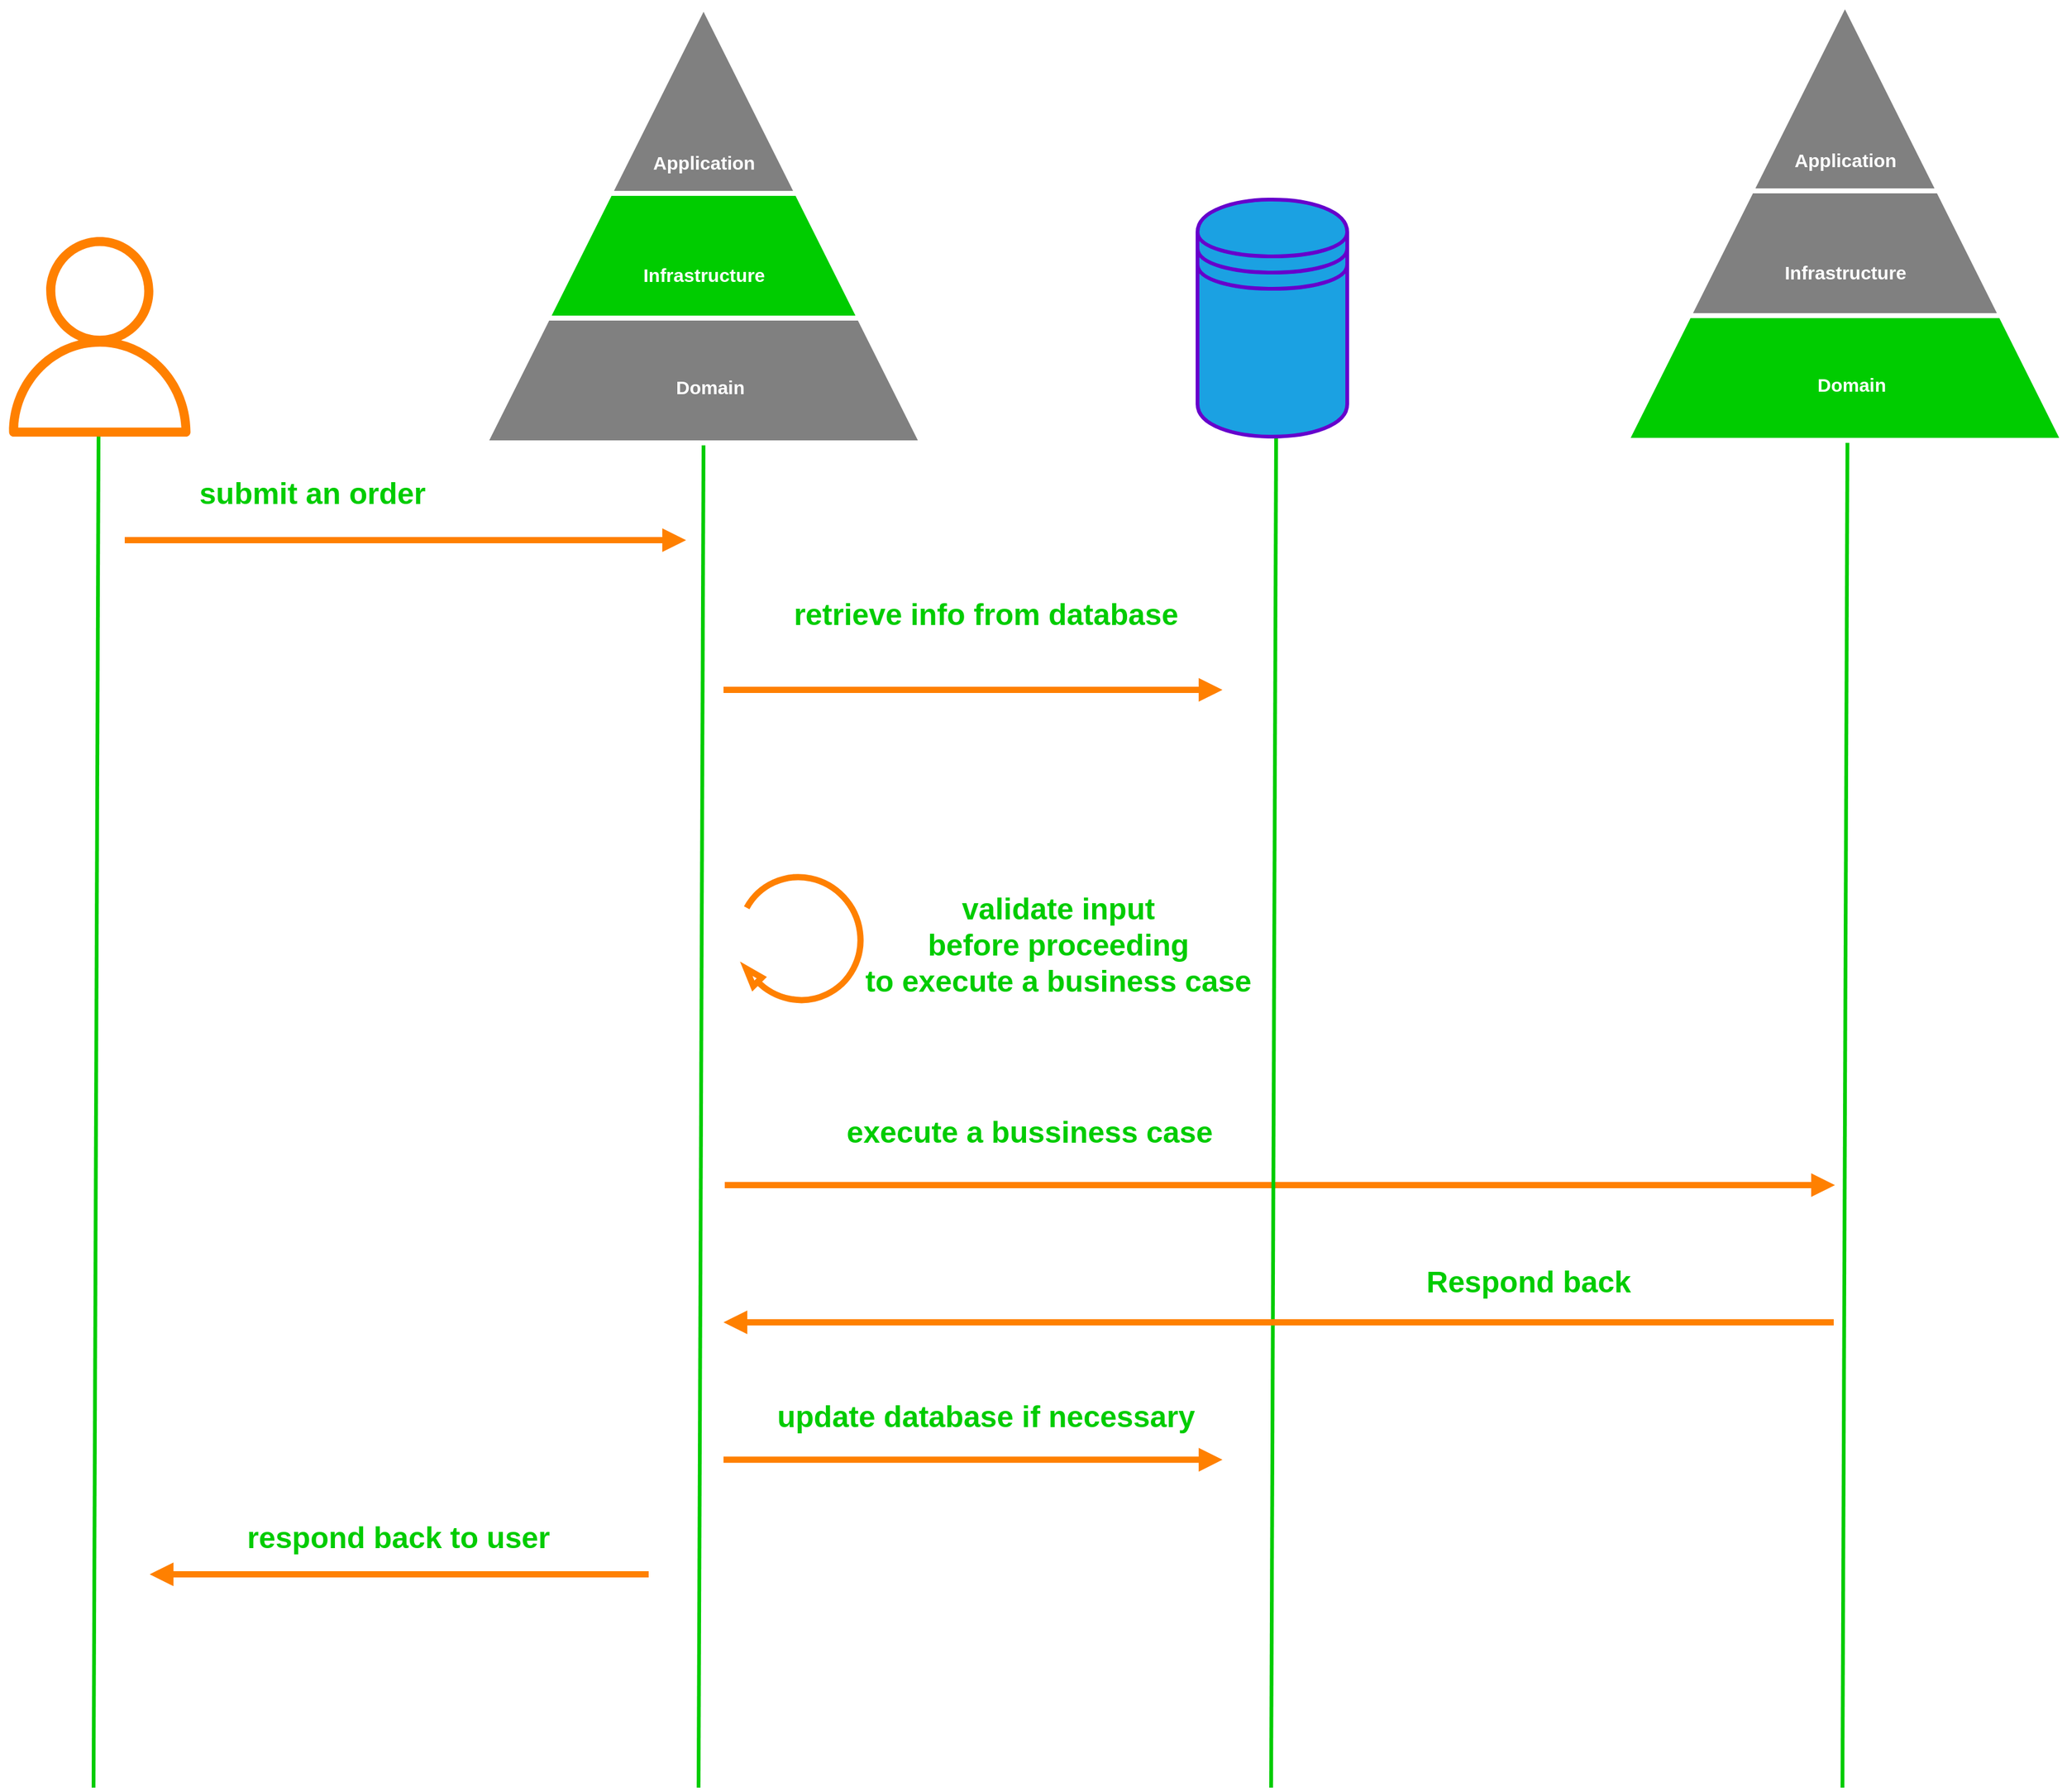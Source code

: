 <mxfile version="22.0.0" type="device">
  <diagram name="Page-1" id="P9qCp_B_wyDAAitGqu8o">
    <mxGraphModel dx="423" dy="247" grid="1" gridSize="10" guides="1" tooltips="1" connect="1" arrows="1" fold="1" page="1" pageScale="1" pageWidth="850" pageHeight="1100" math="0" shadow="0">
      <root>
        <mxCell id="0" />
        <mxCell id="1" parent="0" />
        <mxCell id="dh6VsPdFNRWcTSXPeY6v-28" value="" style="endArrow=block;html=1;rounded=0;strokeWidth=5;endFill=1;strokeColor=#FF8000;" edge="1" parent="1">
          <mxGeometry width="50" height="50" relative="1" as="geometry">
            <mxPoint x="160" y="480" as="sourcePoint" />
            <mxPoint x="610" y="480" as="targetPoint" />
          </mxGeometry>
        </mxCell>
        <mxCell id="dh6VsPdFNRWcTSXPeY6v-29" value="" style="endArrow=block;html=1;rounded=0;strokeWidth=5;endFill=1;strokeColor=#FF8000;" edge="1" parent="1">
          <mxGeometry width="50" height="50" relative="1" as="geometry">
            <mxPoint x="640" y="600" as="sourcePoint" />
            <mxPoint x="1040" y="600" as="targetPoint" />
          </mxGeometry>
        </mxCell>
        <mxCell id="dh6VsPdFNRWcTSXPeY6v-31" value="submit an order" style="text;html=1;align=center;verticalAlign=middle;resizable=0;points=[];autosize=1;strokeColor=none;fillColor=none;fontSize=24;fontStyle=1;fontColor=#00CC00;" vertex="1" parent="1">
          <mxGeometry x="210" y="423" width="200" height="40" as="geometry" />
        </mxCell>
        <mxCell id="dh6VsPdFNRWcTSXPeY6v-36" value="Database" style="text;html=1;align=center;verticalAlign=middle;resizable=0;points=[];autosize=1;strokeColor=none;fillColor=none;fontSize=20;fontStyle=1;fontColor=#FFFFFF;" vertex="1" parent="1">
          <mxGeometry x="1025" y="304" width="110" height="40" as="geometry" />
        </mxCell>
        <mxCell id="dh6VsPdFNRWcTSXPeY6v-38" value="retrieve info from database" style="text;html=1;align=center;verticalAlign=middle;resizable=0;points=[];autosize=1;strokeColor=none;fillColor=none;fontSize=24;fontStyle=1;fontColor=#00CC00;" vertex="1" parent="1">
          <mxGeometry x="685" y="520" width="330" height="40" as="geometry" />
        </mxCell>
        <mxCell id="dh6VsPdFNRWcTSXPeY6v-40" value="execute a&amp;nbsp;bussiness case" style="text;html=1;align=center;verticalAlign=middle;resizable=0;points=[];autosize=1;strokeColor=none;fillColor=none;fontSize=24;fontStyle=1;fontColor=#00CC00;" vertex="1" parent="1">
          <mxGeometry x="725" y="935" width="320" height="40" as="geometry" />
        </mxCell>
        <mxCell id="dh6VsPdFNRWcTSXPeY6v-41" value="" style="endArrow=block;html=1;rounded=0;strokeWidth=5;endFill=1;strokeColor=#FF8000;" edge="1" parent="1">
          <mxGeometry width="50" height="50" relative="1" as="geometry">
            <mxPoint x="641" y="997" as="sourcePoint" />
            <mxPoint x="1531" y="997" as="targetPoint" />
          </mxGeometry>
        </mxCell>
        <mxCell id="dh6VsPdFNRWcTSXPeY6v-43" value="" style="endArrow=none;html=1;rounded=0;entryX=0;entryY=0.5;entryDx=0;entryDy=0;strokeWidth=3;strokeColor=#00CC00;" edge="1" parent="1">
          <mxGeometry width="50" height="50" relative="1" as="geometry">
            <mxPoint x="620" y="1480" as="sourcePoint" />
            <mxPoint x="624" y="395" as="targetPoint" />
          </mxGeometry>
        </mxCell>
        <mxCell id="dh6VsPdFNRWcTSXPeY6v-44" value="" style="endArrow=none;html=1;rounded=0;entryX=0;entryY=0.5;entryDx=0;entryDy=0;strokeWidth=3;strokeColor=#00CC00;" edge="1" parent="1">
          <mxGeometry width="50" height="50" relative="1" as="geometry">
            <mxPoint x="1079" y="1480" as="sourcePoint" />
            <mxPoint x="1083" y="395" as="targetPoint" />
          </mxGeometry>
        </mxCell>
        <mxCell id="dh6VsPdFNRWcTSXPeY6v-45" value="" style="endArrow=none;html=1;rounded=0;entryX=0;entryY=0.5;entryDx=0;entryDy=0;strokeWidth=3;strokeColor=#00CC00;" edge="1" parent="1">
          <mxGeometry width="50" height="50" relative="1" as="geometry">
            <mxPoint x="1537" y="1480" as="sourcePoint" />
            <mxPoint x="1541" y="395" as="targetPoint" />
          </mxGeometry>
        </mxCell>
        <mxCell id="dh6VsPdFNRWcTSXPeY6v-46" value="" style="endArrow=none;html=1;rounded=0;entryX=0;entryY=0.5;entryDx=0;entryDy=0;strokeWidth=3;strokeColor=#00CC00;" edge="1" parent="1">
          <mxGeometry width="50" height="50" relative="1" as="geometry">
            <mxPoint x="135" y="1480" as="sourcePoint" />
            <mxPoint x="139" y="395" as="targetPoint" />
          </mxGeometry>
        </mxCell>
        <mxCell id="dh6VsPdFNRWcTSXPeY6v-47" value="" style="endArrow=block;html=1;rounded=0;strokeWidth=5;endFill=1;strokeColor=#FF8000;" edge="1" parent="1">
          <mxGeometry width="50" height="50" relative="1" as="geometry">
            <mxPoint x="1530" y="1107" as="sourcePoint" />
            <mxPoint x="640" y="1107" as="targetPoint" />
          </mxGeometry>
        </mxCell>
        <mxCell id="dh6VsPdFNRWcTSXPeY6v-48" value="Respond back" style="text;html=1;align=center;verticalAlign=middle;resizable=0;points=[];autosize=1;strokeColor=none;fillColor=none;fontSize=24;fontStyle=1;fontColor=#00CC00;" vertex="1" parent="1">
          <mxGeometry x="1190" y="1055" width="190" height="40" as="geometry" />
        </mxCell>
        <mxCell id="dh6VsPdFNRWcTSXPeY6v-49" value="" style="endArrow=block;html=1;rounded=0;strokeWidth=5;endFill=1;strokeColor=#FF8000;" edge="1" parent="1">
          <mxGeometry width="50" height="50" relative="1" as="geometry">
            <mxPoint x="640" y="1217.18" as="sourcePoint" />
            <mxPoint x="1040" y="1217.18" as="targetPoint" />
          </mxGeometry>
        </mxCell>
        <mxCell id="dh6VsPdFNRWcTSXPeY6v-50" value="update database if necessary" style="text;html=1;align=center;verticalAlign=middle;resizable=0;points=[];autosize=1;strokeColor=none;fillColor=none;fontSize=24;fontStyle=1;fontColor=#00CC00;" vertex="1" parent="1">
          <mxGeometry x="670" y="1163.18" width="360" height="40" as="geometry" />
        </mxCell>
        <mxCell id="dh6VsPdFNRWcTSXPeY6v-51" value="" style="endArrow=block;html=1;rounded=0;strokeWidth=5;endFill=1;strokeColor=#FF8000;" edge="1" parent="1">
          <mxGeometry width="50" height="50" relative="1" as="geometry">
            <mxPoint x="580" y="1309" as="sourcePoint" />
            <mxPoint x="180" y="1309" as="targetPoint" />
          </mxGeometry>
        </mxCell>
        <mxCell id="dh6VsPdFNRWcTSXPeY6v-52" value="respond back to user" style="text;html=1;align=center;verticalAlign=middle;resizable=0;points=[];autosize=1;strokeColor=none;fillColor=none;fontSize=24;fontStyle=1;fontColor=#00CC00;" vertex="1" parent="1">
          <mxGeometry x="244" y="1260" width="270" height="40" as="geometry" />
        </mxCell>
        <mxCell id="dh6VsPdFNRWcTSXPeY6v-53" value="" style="verticalLabelPosition=bottom;html=1;verticalAlign=top;strokeWidth=5;shape=mxgraph.lean_mapping.physical_pull;pointerEvents=1;flipH=1;rotation=-30;strokeColor=#FF8000;" vertex="1" parent="1">
          <mxGeometry x="650" y="750" width="100" height="100" as="geometry" />
        </mxCell>
        <mxCell id="dh6VsPdFNRWcTSXPeY6v-54" value="validate input&lt;br style=&quot;font-size: 24px;&quot;&gt;before proceeding &lt;br style=&quot;font-size: 24px;&quot;&gt;to execute a business case" style="text;html=1;align=center;verticalAlign=middle;resizable=0;points=[];autosize=1;strokeColor=none;fillColor=none;fontSize=24;fontStyle=1;fontColor=#00CC00;" vertex="1" parent="1">
          <mxGeometry x="743" y="755" width="330" height="100" as="geometry" />
        </mxCell>
        <mxCell id="dh6VsPdFNRWcTSXPeY6v-33" value="" style="group" vertex="1" connectable="0" parent="1">
          <mxGeometry x="449" y="52" width="350" height="350" as="geometry" />
        </mxCell>
        <mxCell id="dh6VsPdFNRWcTSXPeY6v-5" value="" style="triangle;direction=north;strokeWidth=4;html=1;fillColor=#808080;strokeColor=#ffffff;shadow=0;fontSize=10;fontColor=#FFFFFF;align=center;fontStyle=0;whiteSpace=wrap;spacing=10;" vertex="1" parent="dh6VsPdFNRWcTSXPeY6v-33">
          <mxGeometry width="350" height="350" as="geometry" />
        </mxCell>
        <mxCell id="dh6VsPdFNRWcTSXPeY6v-6" value="" style="triangle;direction=north;strokeWidth=4;html=1;fillColor=#00CC00;strokeColor=#ffffff;shadow=0;fontSize=10;fontColor=#FFFFFF;align=center;fontStyle=0;whiteSpace=wrap;spacing=10;" vertex="1" parent="dh6VsPdFNRWcTSXPeY6v-33">
          <mxGeometry x="50" width="250" height="250" as="geometry" />
        </mxCell>
        <mxCell id="dh6VsPdFNRWcTSXPeY6v-7" value="" style="triangle;direction=north;strokeWidth=4;html=1;fillColor=#808080;strokeColor=#ffffff;shadow=0;fontSize=10;fontColor=#FFFFFF;align=center;fontStyle=0;whiteSpace=wrap;spacing=10;" vertex="1" parent="dh6VsPdFNRWcTSXPeY6v-33">
          <mxGeometry x="100" width="150" height="150" as="geometry" />
        </mxCell>
        <mxCell id="dh6VsPdFNRWcTSXPeY6v-9" value="Application" style="text;html=1;align=center;verticalAlign=middle;resizable=0;points=[];autosize=1;strokeColor=none;fillColor=none;fontColor=#FFFFFF;fontStyle=1;fontSize=15;" vertex="1" parent="dh6VsPdFNRWcTSXPeY6v-33">
          <mxGeometry x="120" y="110" width="110" height="30" as="geometry" />
        </mxCell>
        <mxCell id="dh6VsPdFNRWcTSXPeY6v-10" value="Infrastructure" style="text;html=1;align=center;verticalAlign=middle;resizable=0;points=[];autosize=1;strokeColor=none;fillColor=none;fontColor=#FFFFFF;fontStyle=1;fontSize=15;" vertex="1" parent="dh6VsPdFNRWcTSXPeY6v-33">
          <mxGeometry x="115" y="200" width="120" height="30" as="geometry" />
        </mxCell>
        <mxCell id="dh6VsPdFNRWcTSXPeY6v-11" value="Domain" style="text;html=1;align=center;verticalAlign=middle;resizable=0;points=[];autosize=1;strokeColor=none;fillColor=none;fontColor=#FFFFFF;fontStyle=1;fontSize=15;" vertex="1" parent="dh6VsPdFNRWcTSXPeY6v-33">
          <mxGeometry x="140" y="290" width="80" height="30" as="geometry" />
        </mxCell>
        <mxCell id="dh6VsPdFNRWcTSXPeY6v-32" value="" style="group" vertex="1" connectable="0" parent="1">
          <mxGeometry x="1364" y="50" width="350" height="350" as="geometry" />
        </mxCell>
        <mxCell id="dh6VsPdFNRWcTSXPeY6v-14" value="" style="triangle;direction=north;strokeWidth=4;html=1;fillColor=#00CC00;strokeColor=#ffffff;shadow=0;fontSize=10;fontColor=#FFFFFF;align=center;fontStyle=0;whiteSpace=wrap;spacing=10;" vertex="1" parent="dh6VsPdFNRWcTSXPeY6v-32">
          <mxGeometry width="350" height="350" as="geometry" />
        </mxCell>
        <mxCell id="dh6VsPdFNRWcTSXPeY6v-15" value="" style="triangle;direction=north;strokeWidth=4;html=1;fillColor=#808080;strokeColor=#ffffff;shadow=0;fontSize=10;fontColor=#FFFFFF;align=center;fontStyle=0;whiteSpace=wrap;spacing=10;" vertex="1" parent="dh6VsPdFNRWcTSXPeY6v-32">
          <mxGeometry x="50" width="250" height="250" as="geometry" />
        </mxCell>
        <mxCell id="dh6VsPdFNRWcTSXPeY6v-16" value="" style="triangle;direction=north;strokeWidth=4;html=1;fillColor=#808080;strokeColor=#ffffff;shadow=0;fontSize=10;fontColor=#FFFFFF;align=center;fontStyle=0;whiteSpace=wrap;spacing=10;" vertex="1" parent="dh6VsPdFNRWcTSXPeY6v-32">
          <mxGeometry x="100" width="150" height="150" as="geometry" />
        </mxCell>
        <mxCell id="dh6VsPdFNRWcTSXPeY6v-17" value="Application" style="text;html=1;align=center;verticalAlign=middle;resizable=0;points=[];autosize=1;strokeColor=none;fillColor=none;fontColor=#FFFFFF;fontStyle=1;fontSize=15;" vertex="1" parent="dh6VsPdFNRWcTSXPeY6v-32">
          <mxGeometry x="120" y="110" width="110" height="30" as="geometry" />
        </mxCell>
        <mxCell id="dh6VsPdFNRWcTSXPeY6v-18" value="Infrastructure" style="text;html=1;align=center;verticalAlign=middle;resizable=0;points=[];autosize=1;strokeColor=none;fillColor=none;fontColor=#FFFFFF;fontStyle=1;fontSize=15;" vertex="1" parent="dh6VsPdFNRWcTSXPeY6v-32">
          <mxGeometry x="115" y="200" width="120" height="30" as="geometry" />
        </mxCell>
        <mxCell id="dh6VsPdFNRWcTSXPeY6v-19" value="Domain" style="text;html=1;align=center;verticalAlign=middle;resizable=0;points=[];autosize=1;strokeColor=none;fillColor=none;fontColor=#FFFFFF;fontStyle=1;fontSize=15;" vertex="1" parent="dh6VsPdFNRWcTSXPeY6v-32">
          <mxGeometry x="140" y="290" width="80" height="30" as="geometry" />
        </mxCell>
        <mxCell id="dh6VsPdFNRWcTSXPeY6v-34" value="" style="shape=datastore;whiteSpace=wrap;html=1;fillColor=#1ba1e2;strokeColor=#6600CC;strokeWidth=3;fontColor=#ffffff;" vertex="1" parent="1">
          <mxGeometry x="1020" y="207" width="120" height="190" as="geometry" />
        </mxCell>
        <mxCell id="dh6VsPdFNRWcTSXPeY6v-3" value="" style="sketch=0;outlineConnect=0;fontColor=#232F3E;gradientColor=none;fillColor=#FF8000;strokeColor=none;dashed=0;verticalLabelPosition=bottom;verticalAlign=top;align=center;html=1;fontSize=12;fontStyle=0;aspect=fixed;pointerEvents=1;shape=mxgraph.aws4.user;" vertex="1" parent="1">
          <mxGeometry x="60" y="237" width="160" height="160" as="geometry" />
        </mxCell>
      </root>
    </mxGraphModel>
  </diagram>
</mxfile>
